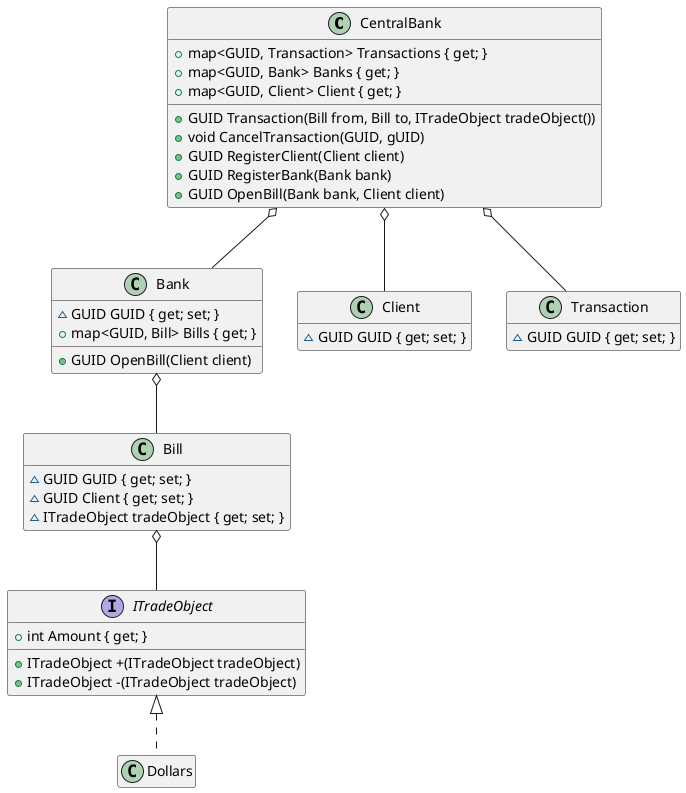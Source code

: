﻿@startuml

hide empty members

class CentralBank {
    + map<GUID, Transaction> Transactions { get; }
    + map<GUID, Bank> Banks { get; }
    + map<GUID, Client> Client { get; }

    + GUID Transaction(Bill from, Bill to, ITradeObject tradeObject())
    + void CancelTransaction(GUID, gUID)
    + GUID RegisterClient(Client client)
    + GUID RegisterBank(Bank bank)
    + GUID OpenBill(Bank bank, Client client)
}

class Bank {
    ~ GUID GUID { get; set; }
    + map<GUID, Bill> Bills { get; }
    + GUID OpenBill(Client client)
}

class Bill {
    ~ GUID GUID { get; set; }
    ~ GUID Client { get; set; }
    ~ ITradeObject tradeObject { get; set; }
}

interface ITradeObject {
    + int Amount { get; }

    + ITradeObject +(ITradeObject tradeObject)
    + ITradeObject -(ITradeObject tradeObject)
}

class Dollars implements ITradeObject {
}

class Client {
    ~ GUID GUID { get; set; }
}

class Transaction {
    ~ GUID GUID { get; set; }
}

CentralBank o-- Bank
Bank o-- Bill
Bill o-- ITradeObject

CentralBank o-- Client

CentralBank o-- Transaction

@enduml